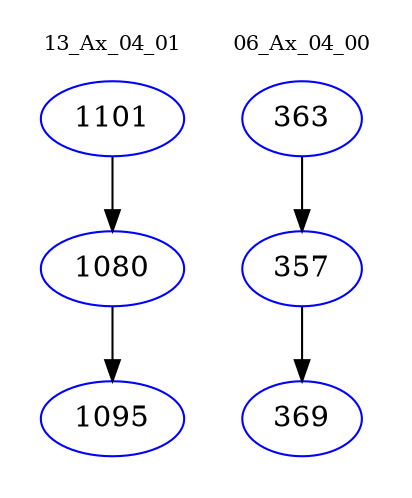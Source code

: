 digraph{
subgraph cluster_0 {
color = white
label = "13_Ax_04_01";
fontsize=10;
T0_1101 [label="1101", color="blue"]
T0_1101 -> T0_1080 [color="black"]
T0_1080 [label="1080", color="blue"]
T0_1080 -> T0_1095 [color="black"]
T0_1095 [label="1095", color="blue"]
}
subgraph cluster_1 {
color = white
label = "06_Ax_04_00";
fontsize=10;
T1_363 [label="363", color="blue"]
T1_363 -> T1_357 [color="black"]
T1_357 [label="357", color="blue"]
T1_357 -> T1_369 [color="black"]
T1_369 [label="369", color="blue"]
}
}
